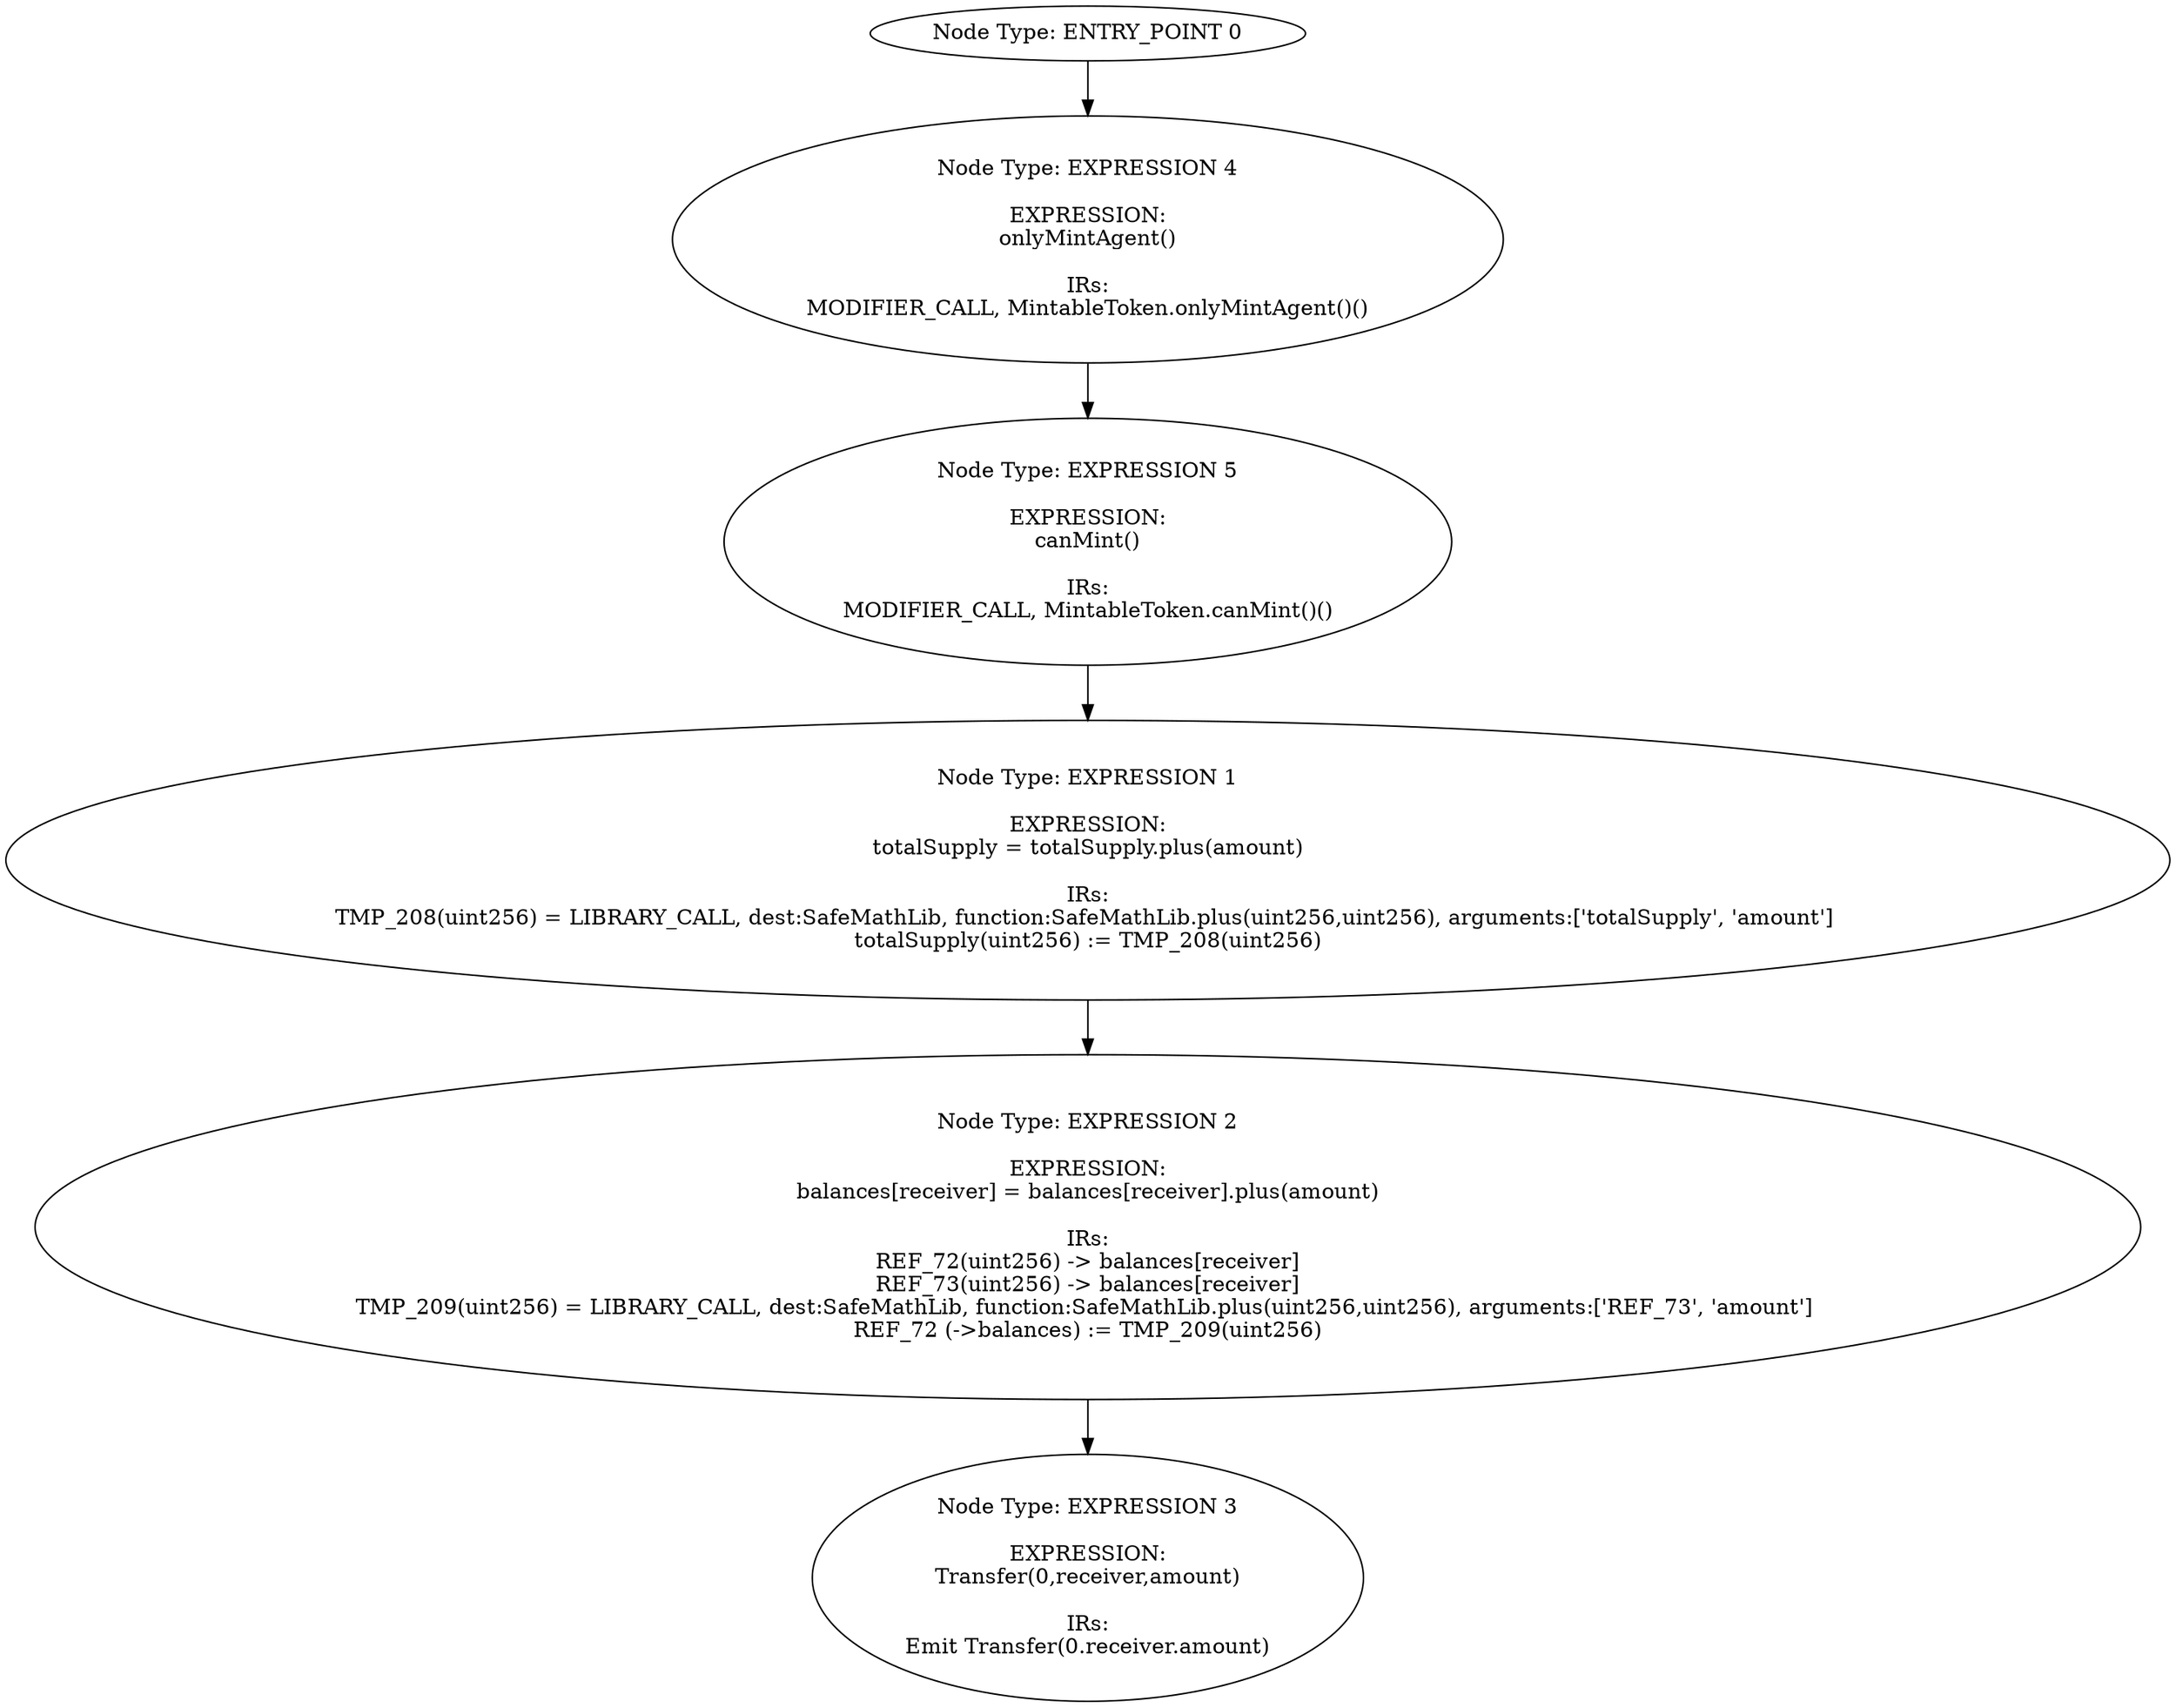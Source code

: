 digraph{
0[label="Node Type: ENTRY_POINT 0
"];
0->4;
1[label="Node Type: EXPRESSION 1

EXPRESSION:
totalSupply = totalSupply.plus(amount)

IRs:
TMP_208(uint256) = LIBRARY_CALL, dest:SafeMathLib, function:SafeMathLib.plus(uint256,uint256), arguments:['totalSupply', 'amount'] 
totalSupply(uint256) := TMP_208(uint256)"];
1->2;
2[label="Node Type: EXPRESSION 2

EXPRESSION:
balances[receiver] = balances[receiver].plus(amount)

IRs:
REF_72(uint256) -> balances[receiver]
REF_73(uint256) -> balances[receiver]
TMP_209(uint256) = LIBRARY_CALL, dest:SafeMathLib, function:SafeMathLib.plus(uint256,uint256), arguments:['REF_73', 'amount'] 
REF_72 (->balances) := TMP_209(uint256)"];
2->3;
3[label="Node Type: EXPRESSION 3

EXPRESSION:
Transfer(0,receiver,amount)

IRs:
Emit Transfer(0.receiver.amount)"];
4[label="Node Type: EXPRESSION 4

EXPRESSION:
onlyMintAgent()

IRs:
MODIFIER_CALL, MintableToken.onlyMintAgent()()"];
4->5;
5[label="Node Type: EXPRESSION 5

EXPRESSION:
canMint()

IRs:
MODIFIER_CALL, MintableToken.canMint()()"];
5->1;
}
